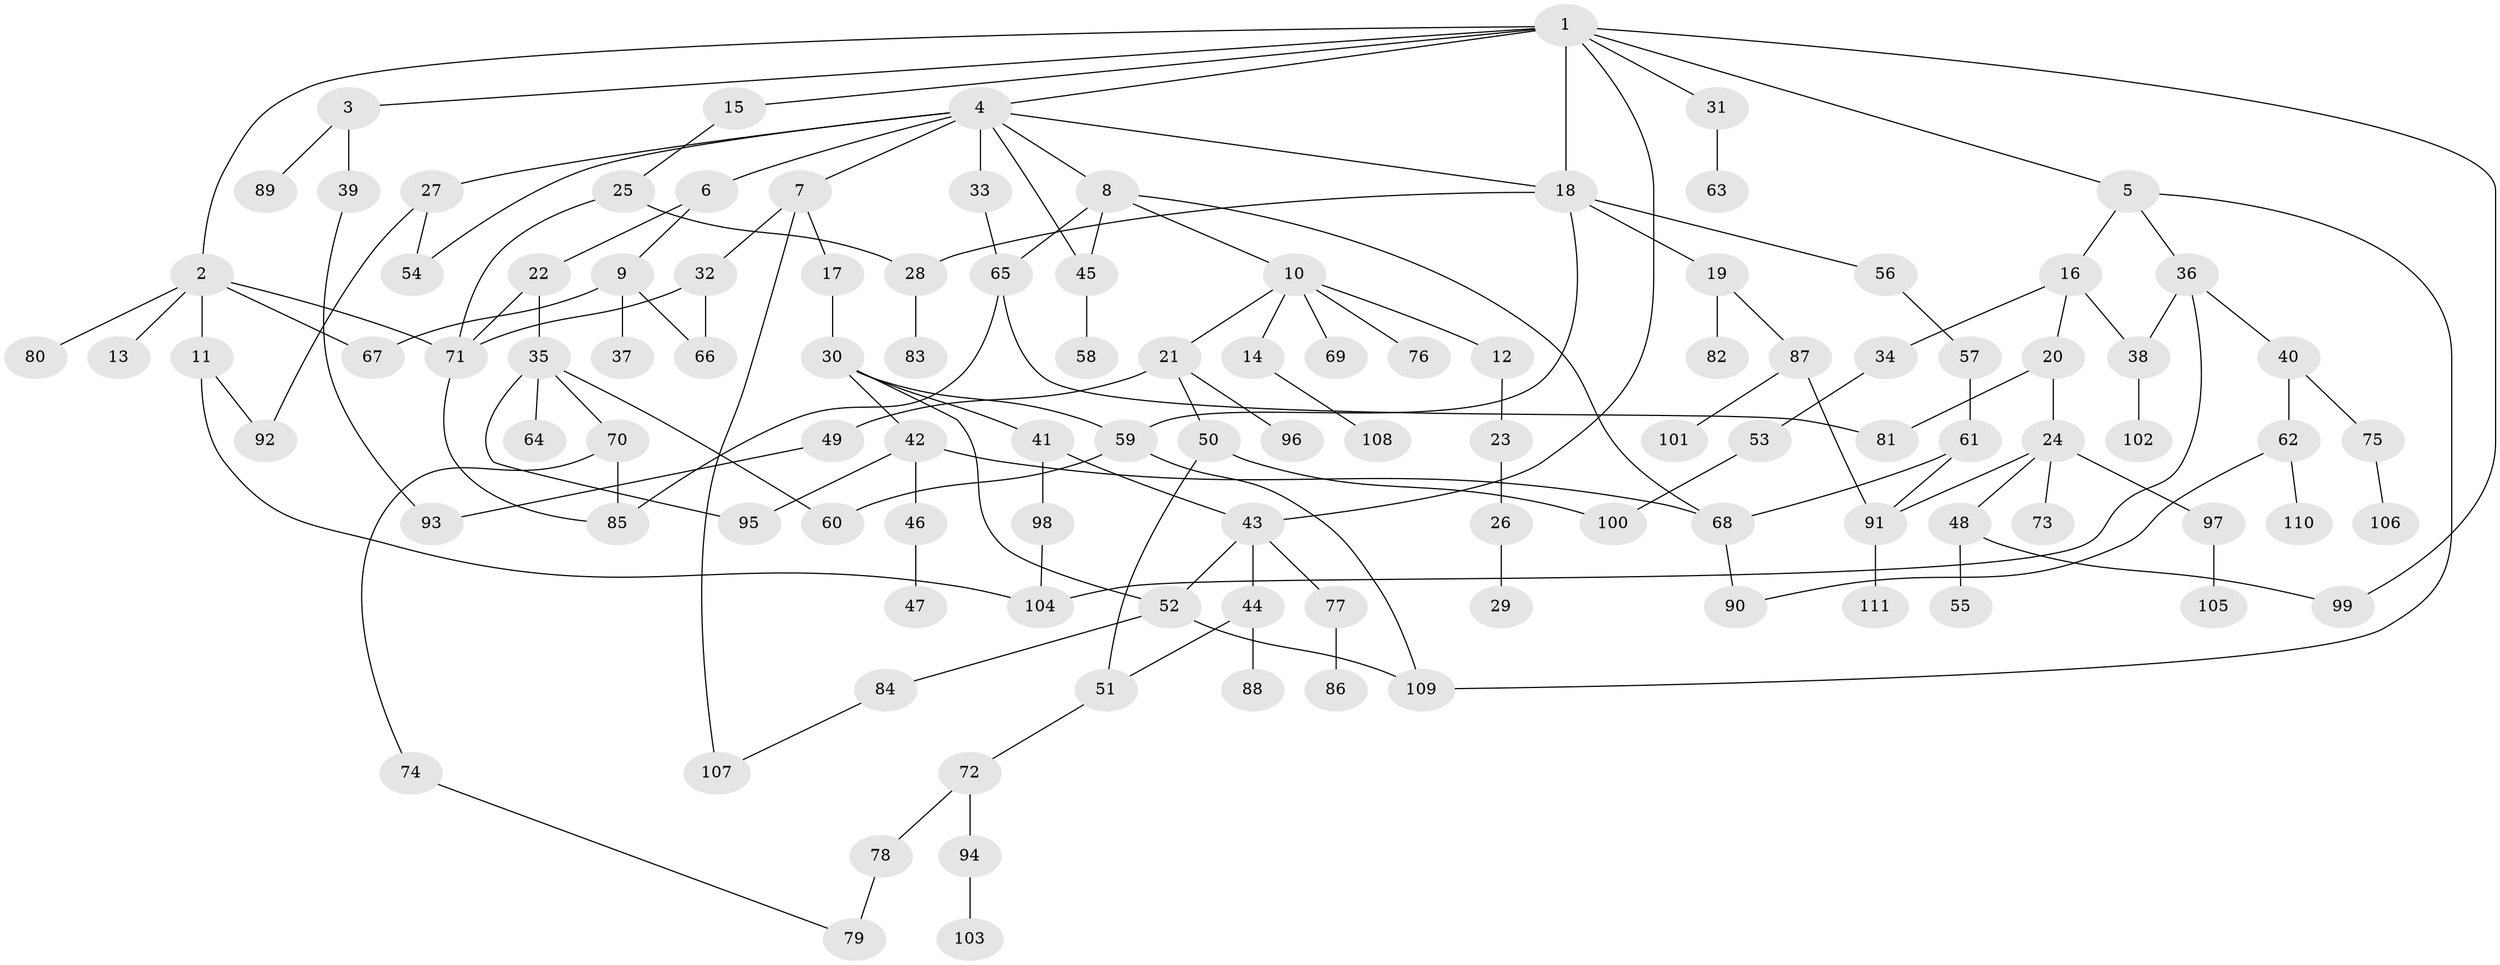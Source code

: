// Generated by graph-tools (version 1.1) at 2025/01/03/09/25 03:01:09]
// undirected, 111 vertices, 145 edges
graph export_dot {
graph [start="1"]
  node [color=gray90,style=filled];
  1;
  2;
  3;
  4;
  5;
  6;
  7;
  8;
  9;
  10;
  11;
  12;
  13;
  14;
  15;
  16;
  17;
  18;
  19;
  20;
  21;
  22;
  23;
  24;
  25;
  26;
  27;
  28;
  29;
  30;
  31;
  32;
  33;
  34;
  35;
  36;
  37;
  38;
  39;
  40;
  41;
  42;
  43;
  44;
  45;
  46;
  47;
  48;
  49;
  50;
  51;
  52;
  53;
  54;
  55;
  56;
  57;
  58;
  59;
  60;
  61;
  62;
  63;
  64;
  65;
  66;
  67;
  68;
  69;
  70;
  71;
  72;
  73;
  74;
  75;
  76;
  77;
  78;
  79;
  80;
  81;
  82;
  83;
  84;
  85;
  86;
  87;
  88;
  89;
  90;
  91;
  92;
  93;
  94;
  95;
  96;
  97;
  98;
  99;
  100;
  101;
  102;
  103;
  104;
  105;
  106;
  107;
  108;
  109;
  110;
  111;
  1 -- 2;
  1 -- 3;
  1 -- 4;
  1 -- 5;
  1 -- 15;
  1 -- 18;
  1 -- 31;
  1 -- 43;
  1 -- 99;
  2 -- 11;
  2 -- 13;
  2 -- 80;
  2 -- 67;
  2 -- 71;
  3 -- 39;
  3 -- 89;
  4 -- 6;
  4 -- 7;
  4 -- 8;
  4 -- 27;
  4 -- 33;
  4 -- 54;
  4 -- 45;
  4 -- 18;
  5 -- 16;
  5 -- 36;
  5 -- 109;
  6 -- 9;
  6 -- 22;
  7 -- 17;
  7 -- 32;
  7 -- 107;
  8 -- 10;
  8 -- 45;
  8 -- 65;
  8 -- 68;
  9 -- 37;
  9 -- 66;
  9 -- 67;
  10 -- 12;
  10 -- 14;
  10 -- 21;
  10 -- 69;
  10 -- 76;
  11 -- 104;
  11 -- 92;
  12 -- 23;
  14 -- 108;
  15 -- 25;
  16 -- 20;
  16 -- 34;
  16 -- 38;
  17 -- 30;
  18 -- 19;
  18 -- 28;
  18 -- 56;
  18 -- 59;
  19 -- 82;
  19 -- 87;
  20 -- 24;
  20 -- 81;
  21 -- 49;
  21 -- 50;
  21 -- 96;
  22 -- 35;
  22 -- 71;
  23 -- 26;
  24 -- 48;
  24 -- 73;
  24 -- 91;
  24 -- 97;
  25 -- 71;
  25 -- 28;
  26 -- 29;
  27 -- 54;
  27 -- 92;
  28 -- 83;
  30 -- 41;
  30 -- 42;
  30 -- 52;
  30 -- 59;
  31 -- 63;
  32 -- 66;
  32 -- 71;
  33 -- 65;
  34 -- 53;
  35 -- 60;
  35 -- 64;
  35 -- 70;
  35 -- 95;
  36 -- 38;
  36 -- 40;
  36 -- 104;
  38 -- 102;
  39 -- 93;
  40 -- 62;
  40 -- 75;
  41 -- 43;
  41 -- 98;
  42 -- 46;
  42 -- 95;
  42 -- 68;
  43 -- 44;
  43 -- 52;
  43 -- 77;
  44 -- 51;
  44 -- 88;
  45 -- 58;
  46 -- 47;
  48 -- 55;
  48 -- 99;
  49 -- 93;
  50 -- 51;
  50 -- 100;
  51 -- 72;
  52 -- 84;
  52 -- 109;
  53 -- 100;
  56 -- 57;
  57 -- 61;
  59 -- 60;
  59 -- 109;
  61 -- 91;
  61 -- 68;
  62 -- 110;
  62 -- 90;
  65 -- 81;
  65 -- 85;
  68 -- 90;
  70 -- 74;
  70 -- 85;
  71 -- 85;
  72 -- 78;
  72 -- 94;
  74 -- 79;
  75 -- 106;
  77 -- 86;
  78 -- 79;
  84 -- 107;
  87 -- 101;
  87 -- 91;
  91 -- 111;
  94 -- 103;
  97 -- 105;
  98 -- 104;
}
